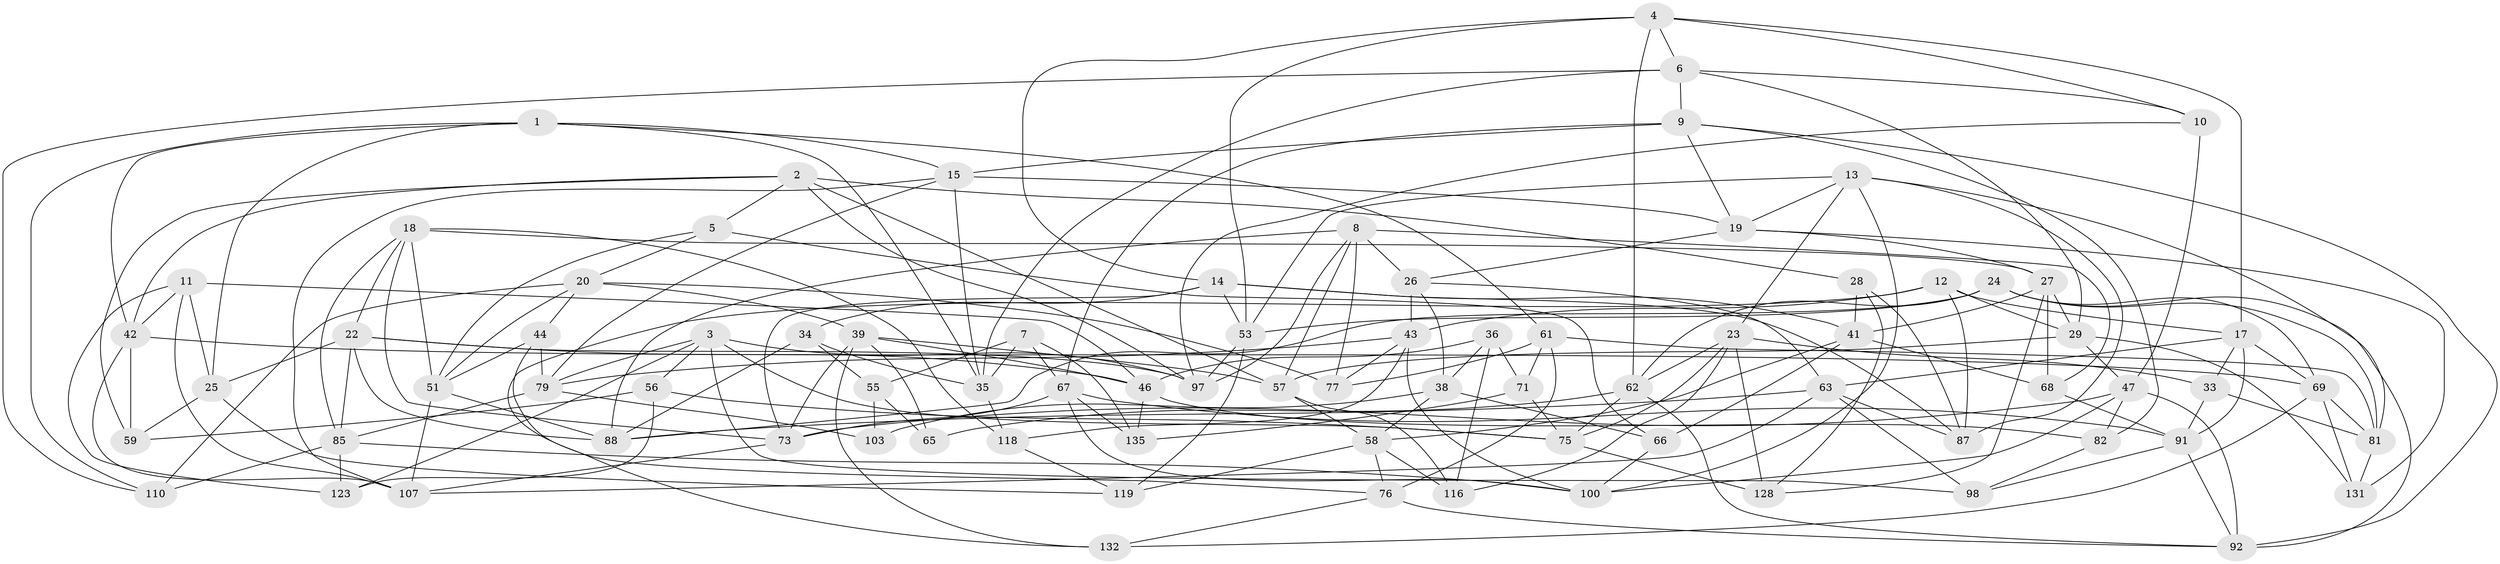 // Generated by graph-tools (version 1.1) at 2025/52/02/27/25 19:52:29]
// undirected, 81 vertices, 210 edges
graph export_dot {
graph [start="1"]
  node [color=gray90,style=filled];
  1 [super="+37"];
  2 [super="+54"];
  3 [super="+16"];
  4 [super="+32"];
  5;
  6 [super="+124"];
  7;
  8 [super="+30"];
  9 [super="+83"];
  10;
  11 [super="+49"];
  12 [super="+93"];
  13 [super="+52"];
  14 [super="+99"];
  15 [super="+134"];
  17 [super="+86"];
  18 [super="+112"];
  19 [super="+102"];
  20 [super="+21"];
  22 [super="+74"];
  23 [super="+50"];
  24 [super="+31"];
  25 [super="+130"];
  26 [super="+64"];
  27 [super="+94"];
  28;
  29 [super="+84"];
  33;
  34;
  35 [super="+108"];
  36;
  38 [super="+45"];
  39 [super="+40"];
  41 [super="+113"];
  42 [super="+122"];
  43 [super="+48"];
  44;
  46 [super="+72"];
  47 [super="+60"];
  51 [super="+95"];
  53 [super="+96"];
  55 [super="+78"];
  56;
  57 [super="+115"];
  58 [super="+80"];
  59;
  61 [super="+121"];
  62 [super="+117"];
  63 [super="+70"];
  65;
  66;
  67 [super="+120"];
  68;
  69 [super="+101"];
  71;
  73 [super="+90"];
  75 [super="+126"];
  76 [super="+114"];
  77;
  79 [super="+125"];
  81 [super="+127"];
  82;
  85 [super="+89"];
  87 [super="+133"];
  88 [super="+111"];
  91 [super="+106"];
  92 [super="+109"];
  97 [super="+104"];
  98;
  100 [super="+105"];
  103;
  107 [super="+129"];
  110;
  116;
  118;
  119;
  123;
  128;
  131;
  132;
  135;
  1 -- 61;
  1 -- 110;
  1 -- 35;
  1 -- 42;
  1 -- 25;
  1 -- 15;
  2 -- 5;
  2 -- 97;
  2 -- 57;
  2 -- 59;
  2 -- 28;
  2 -- 42;
  3 -- 97;
  3 -- 79;
  3 -- 123;
  3 -- 56;
  3 -- 98;
  3 -- 75;
  4 -- 53;
  4 -- 14;
  4 -- 17;
  4 -- 62;
  4 -- 10;
  4 -- 6;
  5 -- 20;
  5 -- 66;
  5 -- 51;
  6 -- 110;
  6 -- 29;
  6 -- 9;
  6 -- 10;
  6 -- 35;
  7 -- 55;
  7 -- 135;
  7 -- 67;
  7 -- 35;
  8 -- 77;
  8 -- 97;
  8 -- 57;
  8 -- 68;
  8 -- 88;
  8 -- 26;
  9 -- 82;
  9 -- 15;
  9 -- 92;
  9 -- 67;
  9 -- 19;
  10 -- 47;
  10 -- 97;
  11 -- 25 [weight=2];
  11 -- 46;
  11 -- 107;
  11 -- 123;
  11 -- 42;
  12 -- 87 [weight=2];
  12 -- 17;
  12 -- 29;
  12 -- 132;
  12 -- 43;
  13 -- 23;
  13 -- 87;
  13 -- 19;
  13 -- 81;
  13 -- 100;
  13 -- 53;
  14 -- 73;
  14 -- 41;
  14 -- 34;
  14 -- 53;
  14 -- 87;
  15 -- 19;
  15 -- 107;
  15 -- 35;
  15 -- 79;
  17 -- 69;
  17 -- 63;
  17 -- 33;
  17 -- 91;
  18 -- 85;
  18 -- 73;
  18 -- 51;
  18 -- 27;
  18 -- 118;
  18 -- 22;
  19 -- 27;
  19 -- 26;
  19 -- 131;
  20 -- 39;
  20 -- 44;
  20 -- 51;
  20 -- 77;
  20 -- 110;
  22 -- 88;
  22 -- 46;
  22 -- 85;
  22 -- 97;
  22 -- 25;
  23 -- 33;
  23 -- 128;
  23 -- 75;
  23 -- 116;
  23 -- 62;
  24 -- 53;
  24 -- 69;
  24 -- 81;
  24 -- 88;
  24 -- 92;
  24 -- 62;
  25 -- 119;
  25 -- 59;
  26 -- 38 [weight=2];
  26 -- 43;
  26 -- 63;
  27 -- 41;
  27 -- 128;
  27 -- 68;
  27 -- 29;
  28 -- 128;
  28 -- 41;
  28 -- 87;
  29 -- 131;
  29 -- 57;
  29 -- 47;
  33 -- 81;
  33 -- 91;
  34 -- 35;
  34 -- 88;
  34 -- 55;
  35 -- 118;
  36 -- 116;
  36 -- 38;
  36 -- 71;
  36 -- 46;
  38 -- 66;
  38 -- 103;
  38 -- 58;
  39 -- 46;
  39 -- 73;
  39 -- 65;
  39 -- 132;
  39 -- 57;
  41 -- 66;
  41 -- 68;
  41 -- 58;
  42 -- 59;
  42 -- 107;
  42 -- 69;
  43 -- 118;
  43 -- 77;
  43 -- 79;
  43 -- 100;
  44 -- 51;
  44 -- 79;
  44 -- 76;
  46 -- 82;
  46 -- 135;
  47 -- 82;
  47 -- 73;
  47 -- 92;
  47 -- 100;
  51 -- 107;
  51 -- 88;
  53 -- 119;
  53 -- 97;
  55 -- 103 [weight=2];
  55 -- 65 [weight=2];
  56 -- 123;
  56 -- 59;
  56 -- 75;
  57 -- 116;
  57 -- 58;
  58 -- 116;
  58 -- 119;
  58 -- 76;
  61 -- 77;
  61 -- 76 [weight=2];
  61 -- 81;
  61 -- 71;
  62 -- 75;
  62 -- 65;
  62 -- 92;
  63 -- 88;
  63 -- 87;
  63 -- 98;
  63 -- 107;
  66 -- 100;
  67 -- 91;
  67 -- 135;
  67 -- 73;
  67 -- 100;
  68 -- 91;
  69 -- 132;
  69 -- 81;
  69 -- 131;
  71 -- 135;
  71 -- 75;
  73 -- 107;
  75 -- 128;
  76 -- 92;
  76 -- 132;
  79 -- 85;
  79 -- 103;
  81 -- 131;
  82 -- 98;
  85 -- 123;
  85 -- 100;
  85 -- 110;
  91 -- 98;
  91 -- 92;
  118 -- 119;
}
